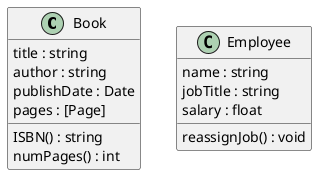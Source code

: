 @startuml
class Book{
  title : string
  author : string
  publishDate : Date
  pages : [Page]
  ISBN() : string
  numPages() : int
}

class Employee{
  name : string
  jobTitle : string
  salary : float
  reassignJob() : void
}
@enduml
